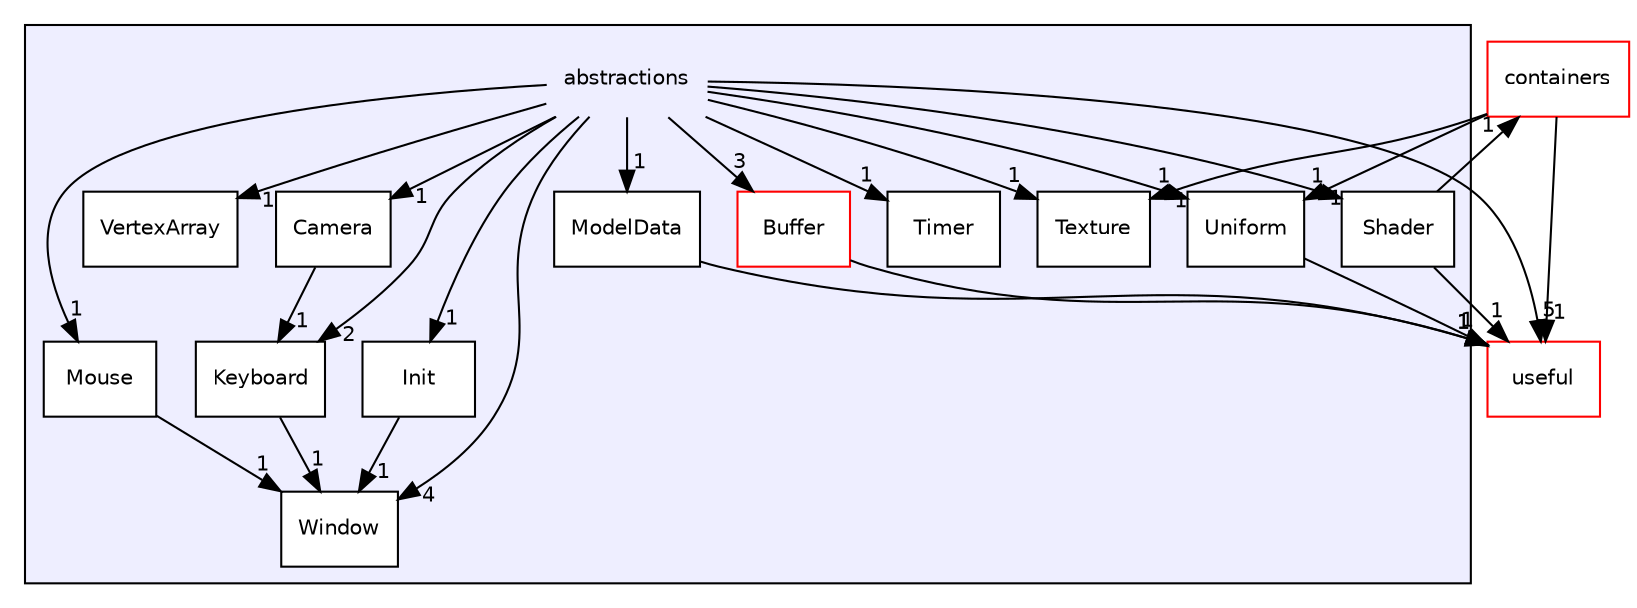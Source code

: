 digraph "abstractions" {
  compound=true
  node [ fontsize="10", fontname="Helvetica"];
  edge [ labelfontsize="10", labelfontname="Helvetica"];
  subgraph clusterdir_898d9f057ab0c3f0aea2afe60f29a516 {
    graph [ bgcolor="#eeeeff", pencolor="black", label="" URL="dir_898d9f057ab0c3f0aea2afe60f29a516.html"];
    dir_898d9f057ab0c3f0aea2afe60f29a516 [shape=plaintext label="abstractions"];
    dir_79e691fee84f1aaa49b74a95d7c389a5 [shape=box label="Buffer" color="red" fillcolor="white" style="filled" URL="dir_79e691fee84f1aaa49b74a95d7c389a5.html"];
    dir_f801cefaa2e63be14fb89d7cb8c15cc0 [shape=box label="Camera" color="black" fillcolor="white" style="filled" URL="dir_f801cefaa2e63be14fb89d7cb8c15cc0.html"];
    dir_06ed0f34c8107eae9a93a51c238dee65 [shape=box label="Init" color="black" fillcolor="white" style="filled" URL="dir_06ed0f34c8107eae9a93a51c238dee65.html"];
    dir_c00291c1926268d664605704f9c6a334 [shape=box label="Keyboard" color="black" fillcolor="white" style="filled" URL="dir_c00291c1926268d664605704f9c6a334.html"];
    dir_ff87dc29466d201cca6866a5a3e2217c [shape=box label="ModelData" color="black" fillcolor="white" style="filled" URL="dir_ff87dc29466d201cca6866a5a3e2217c.html"];
    dir_a8c1581eb2d604bb5104e6eeacaf4080 [shape=box label="Mouse" color="black" fillcolor="white" style="filled" URL="dir_a8c1581eb2d604bb5104e6eeacaf4080.html"];
    dir_507cd051798bacabe9e0afda9e2c4810 [shape=box label="Shader" color="black" fillcolor="white" style="filled" URL="dir_507cd051798bacabe9e0afda9e2c4810.html"];
    dir_27f4636853407912c5c0777c7114650f [shape=box label="Texture" color="black" fillcolor="white" style="filled" URL="dir_27f4636853407912c5c0777c7114650f.html"];
    dir_ac28e77b68b397462e15b44814168178 [shape=box label="Timer" color="black" fillcolor="white" style="filled" URL="dir_ac28e77b68b397462e15b44814168178.html"];
    dir_2bd00d667ff126c03c4c56ce347e0426 [shape=box label="Uniform" color="black" fillcolor="white" style="filled" URL="dir_2bd00d667ff126c03c4c56ce347e0426.html"];
    dir_fce5ce02bd87724e4f4c0f68010e852a [shape=box label="VertexArray" color="black" fillcolor="white" style="filled" URL="dir_fce5ce02bd87724e4f4c0f68010e852a.html"];
    dir_849f2677f61acd918580ee06053041ee [shape=box label="Window" color="black" fillcolor="white" style="filled" URL="dir_849f2677f61acd918580ee06053041ee.html"];
  }
  dir_5aa2c741d78642de87e50b40b6f339a9 [shape=box label="containers" fillcolor="white" style="filled" color="red" URL="dir_5aa2c741d78642de87e50b40b6f339a9.html"];
  dir_1a59a3d145870e2ede777001faa583ab [shape=box label="useful" fillcolor="white" style="filled" color="red" URL="dir_1a59a3d145870e2ede777001faa583ab.html"];
  dir_5aa2c741d78642de87e50b40b6f339a9->dir_1a59a3d145870e2ede777001faa583ab [headlabel="1", labeldistance=1.5 headhref="dir_000015_000018.html"];
  dir_5aa2c741d78642de87e50b40b6f339a9->dir_27f4636853407912c5c0777c7114650f [headlabel="1", labeldistance=1.5 headhref="dir_000015_000010.html"];
  dir_5aa2c741d78642de87e50b40b6f339a9->dir_2bd00d667ff126c03c4c56ce347e0426 [headlabel="1", labeldistance=1.5 headhref="dir_000015_000012.html"];
  dir_f801cefaa2e63be14fb89d7cb8c15cc0->dir_c00291c1926268d664605704f9c6a334 [headlabel="1", labeldistance=1.5 headhref="dir_000004_000006.html"];
  dir_898d9f057ab0c3f0aea2afe60f29a516->dir_f801cefaa2e63be14fb89d7cb8c15cc0 [headlabel="1", labeldistance=1.5 headhref="dir_000000_000004.html"];
  dir_898d9f057ab0c3f0aea2afe60f29a516->dir_849f2677f61acd918580ee06053041ee [headlabel="4", labeldistance=1.5 headhref="dir_000000_000014.html"];
  dir_898d9f057ab0c3f0aea2afe60f29a516->dir_fce5ce02bd87724e4f4c0f68010e852a [headlabel="1", labeldistance=1.5 headhref="dir_000000_000013.html"];
  dir_898d9f057ab0c3f0aea2afe60f29a516->dir_507cd051798bacabe9e0afda9e2c4810 [headlabel="1", labeldistance=1.5 headhref="dir_000000_000009.html"];
  dir_898d9f057ab0c3f0aea2afe60f29a516->dir_1a59a3d145870e2ede777001faa583ab [headlabel="5", labeldistance=1.5 headhref="dir_000000_000018.html"];
  dir_898d9f057ab0c3f0aea2afe60f29a516->dir_ff87dc29466d201cca6866a5a3e2217c [headlabel="1", labeldistance=1.5 headhref="dir_000000_000007.html"];
  dir_898d9f057ab0c3f0aea2afe60f29a516->dir_27f4636853407912c5c0777c7114650f [headlabel="1", labeldistance=1.5 headhref="dir_000000_000010.html"];
  dir_898d9f057ab0c3f0aea2afe60f29a516->dir_79e691fee84f1aaa49b74a95d7c389a5 [headlabel="3", labeldistance=1.5 headhref="dir_000000_000001.html"];
  dir_898d9f057ab0c3f0aea2afe60f29a516->dir_c00291c1926268d664605704f9c6a334 [headlabel="2", labeldistance=1.5 headhref="dir_000000_000006.html"];
  dir_898d9f057ab0c3f0aea2afe60f29a516->dir_06ed0f34c8107eae9a93a51c238dee65 [headlabel="1", labeldistance=1.5 headhref="dir_000000_000005.html"];
  dir_898d9f057ab0c3f0aea2afe60f29a516->dir_a8c1581eb2d604bb5104e6eeacaf4080 [headlabel="1", labeldistance=1.5 headhref="dir_000000_000008.html"];
  dir_898d9f057ab0c3f0aea2afe60f29a516->dir_2bd00d667ff126c03c4c56ce347e0426 [headlabel="1", labeldistance=1.5 headhref="dir_000000_000012.html"];
  dir_898d9f057ab0c3f0aea2afe60f29a516->dir_ac28e77b68b397462e15b44814168178 [headlabel="1", labeldistance=1.5 headhref="dir_000000_000011.html"];
  dir_507cd051798bacabe9e0afda9e2c4810->dir_5aa2c741d78642de87e50b40b6f339a9 [headlabel="1", labeldistance=1.5 headhref="dir_000009_000015.html"];
  dir_507cd051798bacabe9e0afda9e2c4810->dir_1a59a3d145870e2ede777001faa583ab [headlabel="1", labeldistance=1.5 headhref="dir_000009_000018.html"];
  dir_ff87dc29466d201cca6866a5a3e2217c->dir_1a59a3d145870e2ede777001faa583ab [headlabel="1", labeldistance=1.5 headhref="dir_000007_000018.html"];
  dir_79e691fee84f1aaa49b74a95d7c389a5->dir_1a59a3d145870e2ede777001faa583ab [headlabel="1", labeldistance=1.5 headhref="dir_000001_000018.html"];
  dir_c00291c1926268d664605704f9c6a334->dir_849f2677f61acd918580ee06053041ee [headlabel="1", labeldistance=1.5 headhref="dir_000006_000014.html"];
  dir_06ed0f34c8107eae9a93a51c238dee65->dir_849f2677f61acd918580ee06053041ee [headlabel="1", labeldistance=1.5 headhref="dir_000005_000014.html"];
  dir_a8c1581eb2d604bb5104e6eeacaf4080->dir_849f2677f61acd918580ee06053041ee [headlabel="1", labeldistance=1.5 headhref="dir_000008_000014.html"];
  dir_2bd00d667ff126c03c4c56ce347e0426->dir_1a59a3d145870e2ede777001faa583ab [headlabel="1", labeldistance=1.5 headhref="dir_000012_000018.html"];
}
